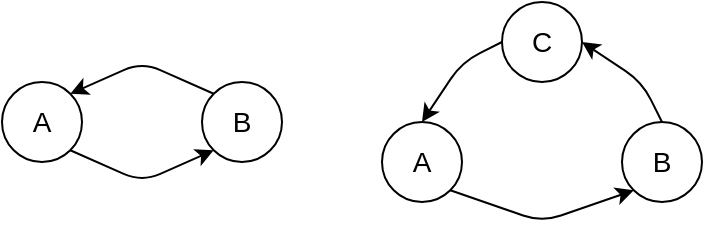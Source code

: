 <mxfile version="14.5.8" type="github">
  <diagram id="jmTvWbSTvf9lamkUc0az" name="Page-1">
    <mxGraphModel dx="850" dy="581" grid="1" gridSize="10" guides="1" tooltips="1" connect="1" arrows="1" fold="1" page="1" pageScale="1" pageWidth="827" pageHeight="1169" math="0" shadow="0">
      <root>
        <mxCell id="0" />
        <mxCell id="1" parent="0" />
        <mxCell id="0rXyZf7D_J_e58H7pE5d-3" value="&lt;font style=&quot;font-size: 14px&quot;&gt;A&lt;/font&gt;" style="ellipse;whiteSpace=wrap;html=1;aspect=fixed;" vertex="1" parent="1">
          <mxGeometry x="240" y="200" width="40" height="40" as="geometry" />
        </mxCell>
        <mxCell id="0rXyZf7D_J_e58H7pE5d-4" value="&lt;font style=&quot;font-size: 14px&quot;&gt;B&lt;br&gt;&lt;/font&gt;" style="ellipse;whiteSpace=wrap;html=1;aspect=fixed;" vertex="1" parent="1">
          <mxGeometry x="340" y="200" width="40" height="40" as="geometry" />
        </mxCell>
        <mxCell id="0rXyZf7D_J_e58H7pE5d-5" value="" style="endArrow=classic;html=1;exitX=1;exitY=1;exitDx=0;exitDy=0;entryX=0;entryY=1;entryDx=0;entryDy=0;" edge="1" parent="1" source="0rXyZf7D_J_e58H7pE5d-3" target="0rXyZf7D_J_e58H7pE5d-4">
          <mxGeometry width="50" height="50" relative="1" as="geometry">
            <mxPoint x="310" y="310" as="sourcePoint" />
            <mxPoint x="360" y="260" as="targetPoint" />
            <Array as="points">
              <mxPoint x="310" y="250" />
            </Array>
          </mxGeometry>
        </mxCell>
        <mxCell id="0rXyZf7D_J_e58H7pE5d-6" value="" style="endArrow=classic;html=1;exitX=0;exitY=0;exitDx=0;exitDy=0;entryX=1;entryY=0;entryDx=0;entryDy=0;" edge="1" parent="1" source="0rXyZf7D_J_e58H7pE5d-4" target="0rXyZf7D_J_e58H7pE5d-3">
          <mxGeometry width="50" height="50" relative="1" as="geometry">
            <mxPoint x="300" y="210" as="sourcePoint" />
            <mxPoint x="350" y="160" as="targetPoint" />
            <Array as="points">
              <mxPoint x="310" y="190" />
            </Array>
          </mxGeometry>
        </mxCell>
        <mxCell id="0rXyZf7D_J_e58H7pE5d-7" value="&lt;font style=&quot;font-size: 14px&quot;&gt;A&lt;/font&gt;" style="ellipse;whiteSpace=wrap;html=1;aspect=fixed;" vertex="1" parent="1">
          <mxGeometry x="430" y="220" width="40" height="40" as="geometry" />
        </mxCell>
        <mxCell id="0rXyZf7D_J_e58H7pE5d-8" value="&lt;font style=&quot;font-size: 14px&quot;&gt;B&lt;br&gt;&lt;/font&gt;" style="ellipse;whiteSpace=wrap;html=1;aspect=fixed;" vertex="1" parent="1">
          <mxGeometry x="550" y="220" width="40" height="40" as="geometry" />
        </mxCell>
        <mxCell id="0rXyZf7D_J_e58H7pE5d-9" value="" style="endArrow=classic;html=1;exitX=1;exitY=1;exitDx=0;exitDy=0;entryX=0;entryY=1;entryDx=0;entryDy=0;" edge="1" parent="1" source="0rXyZf7D_J_e58H7pE5d-7" target="0rXyZf7D_J_e58H7pE5d-8">
          <mxGeometry width="50" height="50" relative="1" as="geometry">
            <mxPoint x="510" y="330" as="sourcePoint" />
            <mxPoint x="560" y="280" as="targetPoint" />
            <Array as="points">
              <mxPoint x="510" y="270" />
            </Array>
          </mxGeometry>
        </mxCell>
        <mxCell id="0rXyZf7D_J_e58H7pE5d-10" value="" style="endArrow=classic;html=1;exitX=0;exitY=0.5;exitDx=0;exitDy=0;entryX=0.5;entryY=0;entryDx=0;entryDy=0;" edge="1" parent="1" source="0rXyZf7D_J_e58H7pE5d-11" target="0rXyZf7D_J_e58H7pE5d-7">
          <mxGeometry width="50" height="50" relative="1" as="geometry">
            <mxPoint x="500" y="230" as="sourcePoint" />
            <mxPoint x="550" y="180" as="targetPoint" />
            <Array as="points">
              <mxPoint x="470" y="190" />
            </Array>
          </mxGeometry>
        </mxCell>
        <mxCell id="0rXyZf7D_J_e58H7pE5d-11" value="&lt;font style=&quot;font-size: 14px&quot;&gt;C&lt;br&gt;&lt;/font&gt;" style="ellipse;whiteSpace=wrap;html=1;aspect=fixed;" vertex="1" parent="1">
          <mxGeometry x="490" y="160" width="40" height="40" as="geometry" />
        </mxCell>
        <mxCell id="0rXyZf7D_J_e58H7pE5d-12" value="" style="endArrow=classic;html=1;exitX=0.5;exitY=0;exitDx=0;exitDy=0;entryX=1;entryY=0.5;entryDx=0;entryDy=0;" edge="1" parent="1" source="0rXyZf7D_J_e58H7pE5d-8" target="0rXyZf7D_J_e58H7pE5d-11">
          <mxGeometry width="50" height="50" relative="1" as="geometry">
            <mxPoint x="484.142" y="264.142" as="sourcePoint" />
            <mxPoint x="555.858" y="264.142" as="targetPoint" />
            <Array as="points">
              <mxPoint x="560" y="200" />
            </Array>
          </mxGeometry>
        </mxCell>
      </root>
    </mxGraphModel>
  </diagram>
</mxfile>
